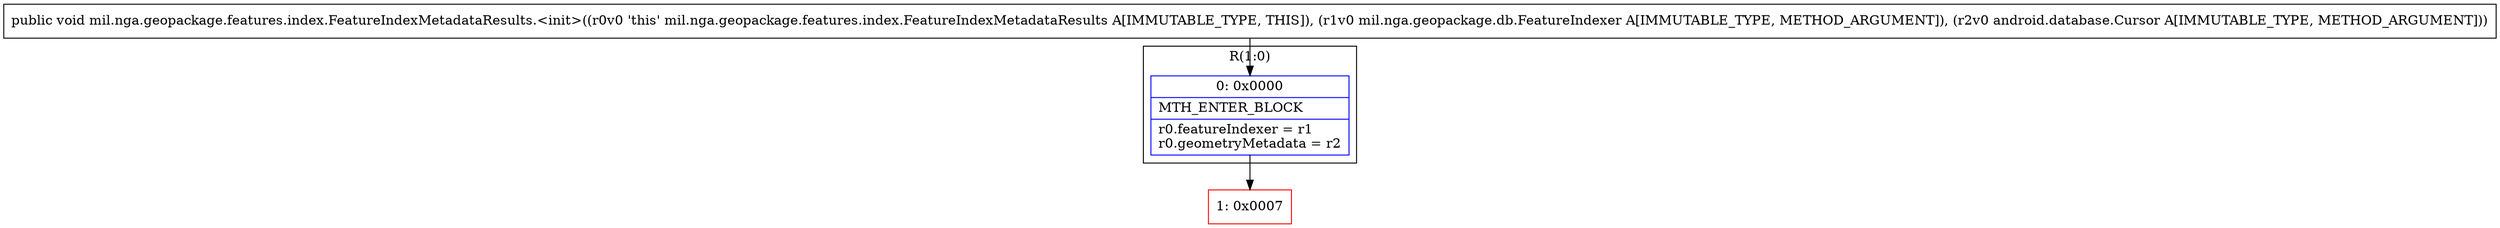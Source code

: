 digraph "CFG formil.nga.geopackage.features.index.FeatureIndexMetadataResults.\<init\>(Lmil\/nga\/geopackage\/db\/FeatureIndexer;Landroid\/database\/Cursor;)V" {
subgraph cluster_Region_30152312 {
label = "R(1:0)";
node [shape=record,color=blue];
Node_0 [shape=record,label="{0\:\ 0x0000|MTH_ENTER_BLOCK\l|r0.featureIndexer = r1\lr0.geometryMetadata = r2\l}"];
}
Node_1 [shape=record,color=red,label="{1\:\ 0x0007}"];
MethodNode[shape=record,label="{public void mil.nga.geopackage.features.index.FeatureIndexMetadataResults.\<init\>((r0v0 'this' mil.nga.geopackage.features.index.FeatureIndexMetadataResults A[IMMUTABLE_TYPE, THIS]), (r1v0 mil.nga.geopackage.db.FeatureIndexer A[IMMUTABLE_TYPE, METHOD_ARGUMENT]), (r2v0 android.database.Cursor A[IMMUTABLE_TYPE, METHOD_ARGUMENT])) }"];
MethodNode -> Node_0;
Node_0 -> Node_1;
}

